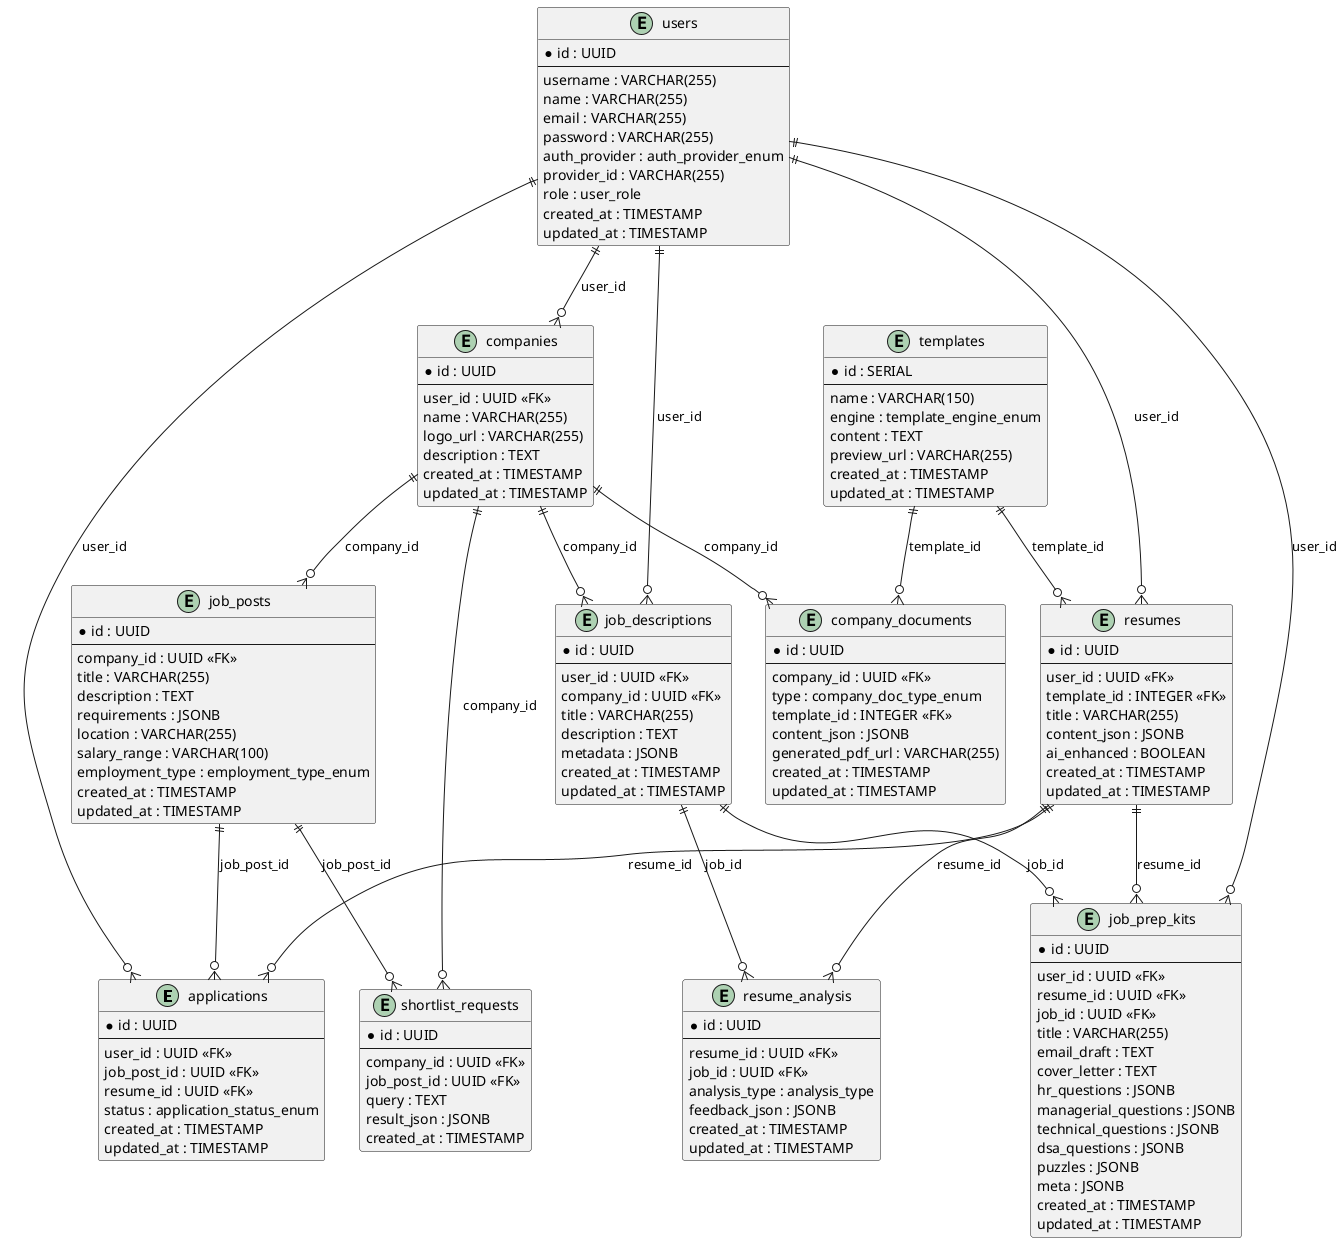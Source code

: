 @startuml ERD

entity "applications" as applications {
  * id : UUID
  --
  user_id : UUID <<FK>>
  job_post_id : UUID <<FK>>
  resume_id : UUID <<FK>>
  status : application_status_enum
  created_at : TIMESTAMP
  updated_at : TIMESTAMP
}

entity "job_posts" as job_posts {
  * id : UUID
  --
  company_id : UUID <<FK>>
  title : VARCHAR(255)
  description : TEXT
  requirements : JSONB
  location : VARCHAR(255)
  salary_range : VARCHAR(100)
  employment_type : employment_type_enum
  created_at : TIMESTAMP
  updated_at : TIMESTAMP
}

entity "companies" as companies {
  * id : UUID
  --
  user_id : UUID <<FK>>
  name : VARCHAR(255)
  logo_url : VARCHAR(255)
  description : TEXT
  created_at : TIMESTAMP
  updated_at : TIMESTAMP
}

entity "users" as users {
  * id : UUID
  --
  username : VARCHAR(255)
  name : VARCHAR(255)
  email : VARCHAR(255)
  password : VARCHAR(255)
  auth_provider : auth_provider_enum
  provider_id : VARCHAR(255)
  role : user_role
  created_at : TIMESTAMP
  updated_at : TIMESTAMP
}

entity "resumes" as resumes {
  * id : UUID
  --
  user_id : UUID <<FK>>
  template_id : INTEGER <<FK>>
  title : VARCHAR(255)
  content_json : JSONB
  ai_enhanced : BOOLEAN
  created_at : TIMESTAMP
  updated_at : TIMESTAMP
}

entity "templates" as templates {
  * id : SERIAL
  --
  name : VARCHAR(150)
  engine : template_engine_enum
  content : TEXT
  preview_url : VARCHAR(255)
  created_at : TIMESTAMP
  updated_at : TIMESTAMP
}

entity "company_documents" as company_documents {
  * id : UUID
  --
  company_id : UUID <<FK>>
  type : company_doc_type_enum
  template_id : INTEGER <<FK>>
  content_json : JSONB
  generated_pdf_url : VARCHAR(255)
  created_at : TIMESTAMP
  updated_at : TIMESTAMP
}

entity "resume_analysis" as resume_analysis {
  * id : UUID
  --
  resume_id : UUID <<FK>>
  job_id : UUID <<FK>>
  analysis_type : analysis_type
  feedback_json : JSONB
  created_at : TIMESTAMP
  updated_at : TIMESTAMP
}

entity "job_descriptions" as job_descriptions {
  * id : UUID
  --
  user_id : UUID <<FK>>
  company_id : UUID <<FK>>
  title : VARCHAR(255)
  description : TEXT
  metadata : JSONB
  created_at : TIMESTAMP
  updated_at : TIMESTAMP
}

entity "job_prep_kits" as job_prep_kits {
  * id : UUID
  --
  user_id : UUID <<FK>>
  resume_id : UUID <<FK>>
  job_id : UUID <<FK>>
  title : VARCHAR(255)
  email_draft : TEXT
  cover_letter : TEXT
  hr_questions : JSONB
  managerial_questions : JSONB
  technical_questions : JSONB
  dsa_questions : JSONB
  puzzles : JSONB
  meta : JSONB
  created_at : TIMESTAMP
  updated_at : TIMESTAMP
}

entity "shortlist_requests" as shortlist_requests {
  * id : UUID
  --
  company_id : UUID <<FK>>
  job_post_id : UUID <<FK>>
  query : TEXT
  result_json : JSONB
  created_at : TIMESTAMP
}

' Relationships
users ||--o{ applications : user_id
job_posts ||--o{ applications : job_post_id
resumes ||--o{ applications : resume_id

companies ||--o{ job_posts : company_id

users ||--o{ companies : user_id

users ||--o{ resumes : user_id
templates ||--o{ resumes : template_id

companies ||--o{ company_documents : company_id
templates ||--o{ company_documents : template_id

resumes ||--o{ resume_analysis : resume_id
job_descriptions ||--o{ resume_analysis : job_id

users ||--o{ job_descriptions : user_id
companies ||--o{ job_descriptions : company_id

users ||--o{ job_prep_kits : user_id
resumes ||--o{ job_prep_kits : resume_id
job_descriptions ||--o{ job_prep_kits : job_id

companies ||--o{ shortlist_requests : company_id
job_posts ||--o{ shortlist_requests : job_post_id

@enduml
